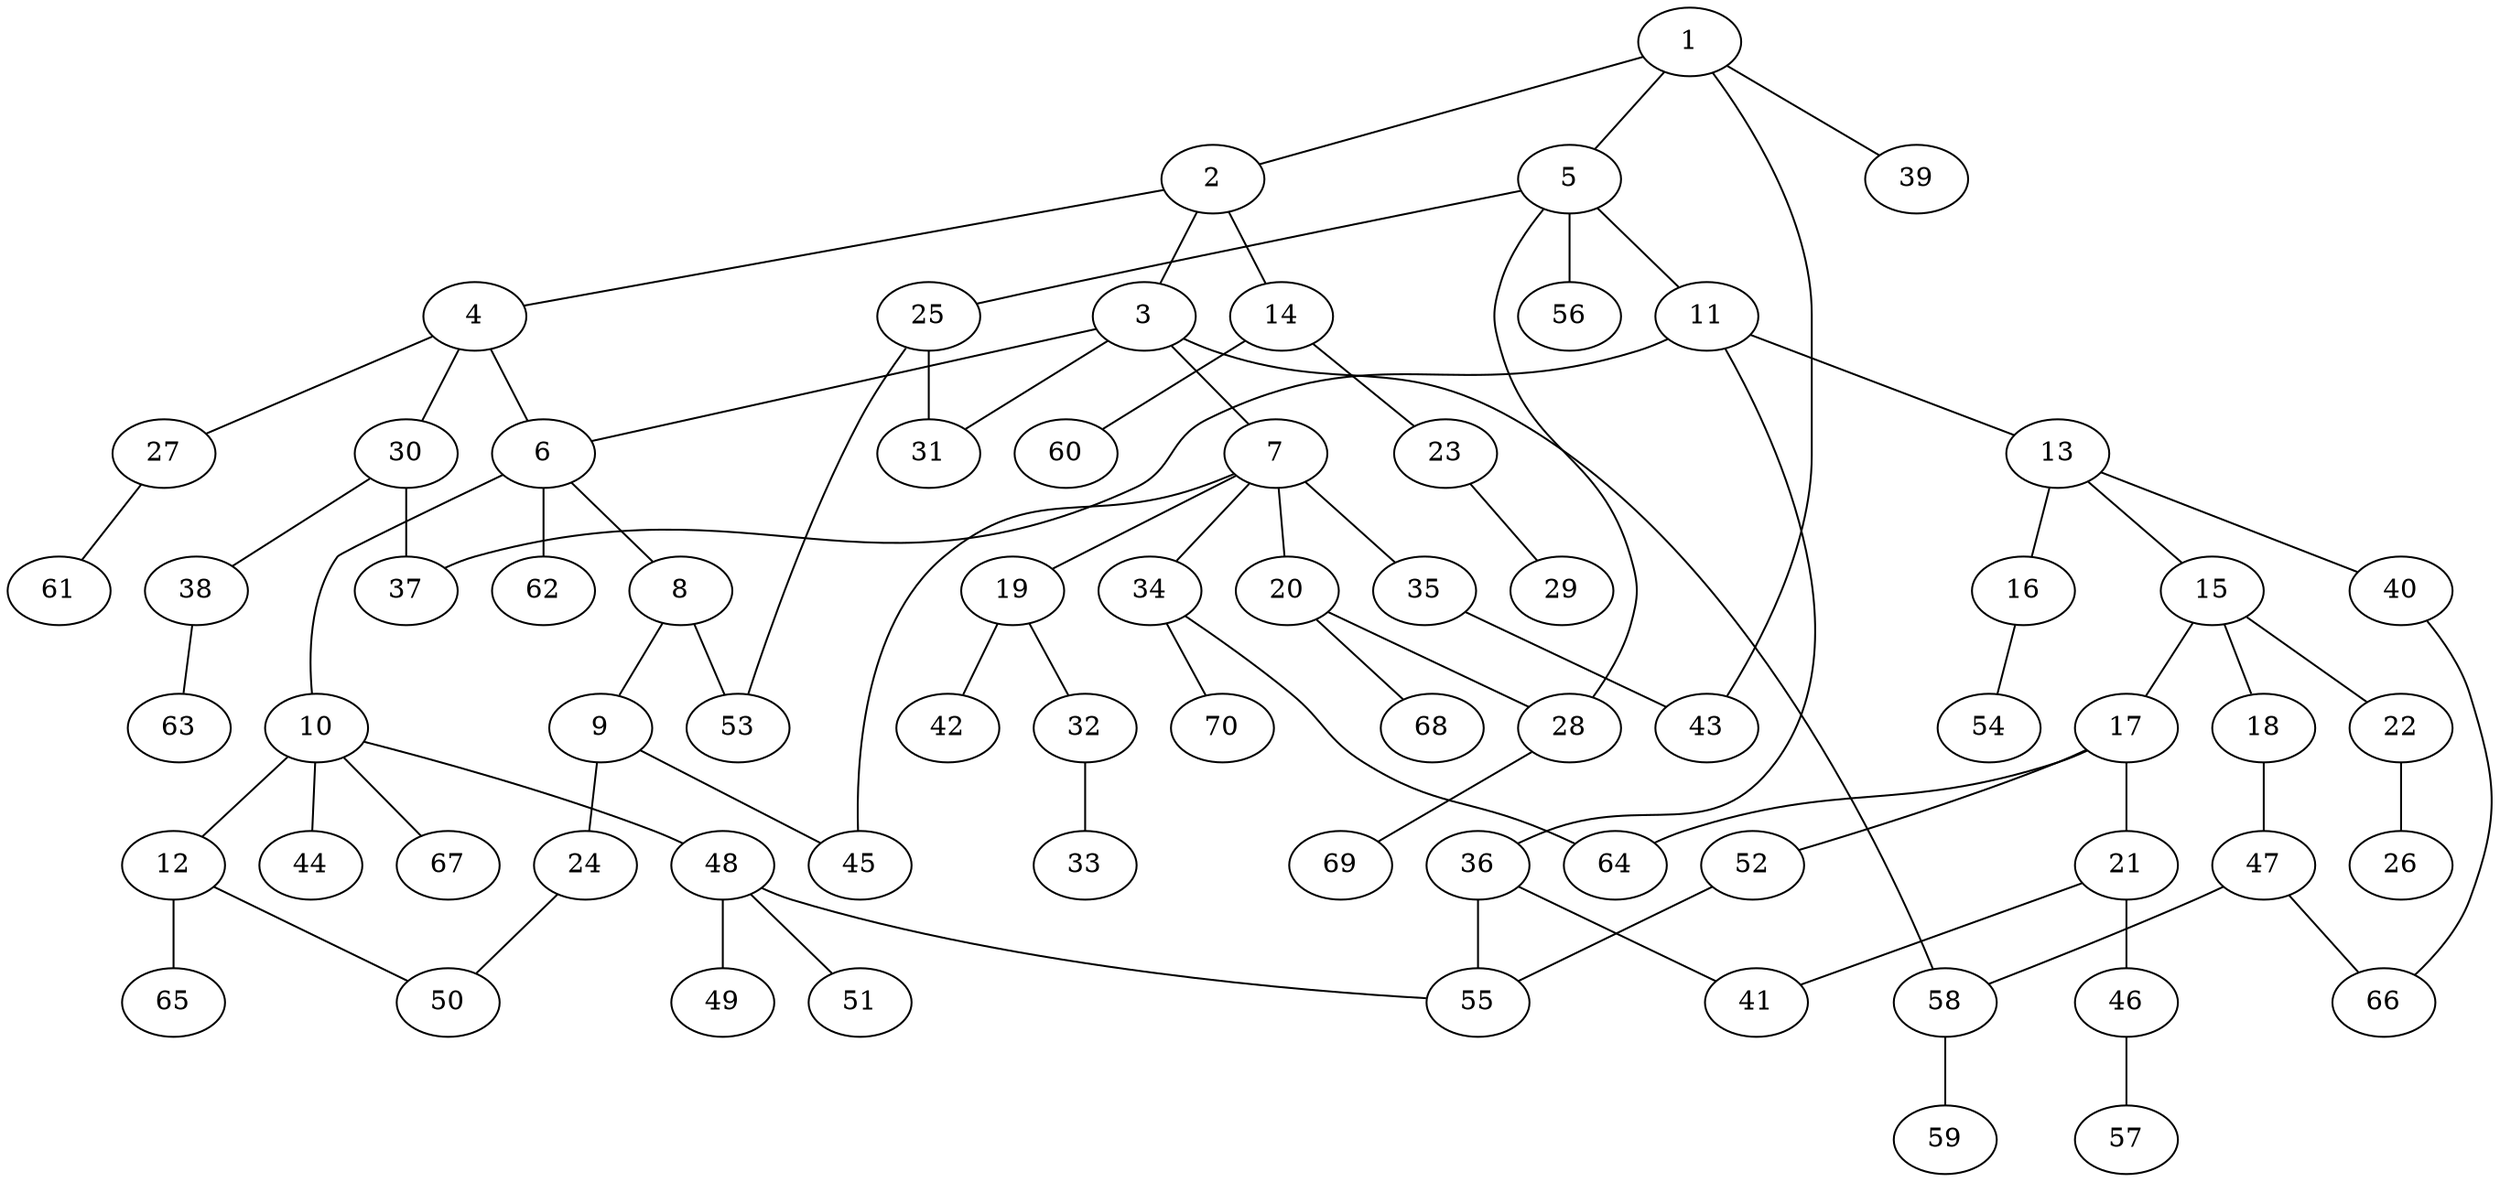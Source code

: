 graph graphname {1--2
1--5
1--39
1--43
2--3
2--4
2--14
3--6
3--7
3--31
3--58
4--6
4--27
4--30
5--11
5--25
5--28
5--56
6--8
6--10
6--62
7--19
7--20
7--34
7--35
7--45
8--9
8--53
9--24
9--45
10--12
10--44
10--48
10--67
11--13
11--36
11--37
12--50
12--65
13--15
13--16
13--40
14--23
14--60
15--17
15--18
15--22
16--54
17--21
17--52
17--64
18--47
19--32
19--42
20--28
20--68
21--41
21--46
22--26
23--29
24--50
25--31
25--53
27--61
28--69
30--37
30--38
32--33
34--64
34--70
35--43
36--41
36--55
38--63
40--66
46--57
47--58
47--66
48--49
48--51
48--55
52--55
58--59
}